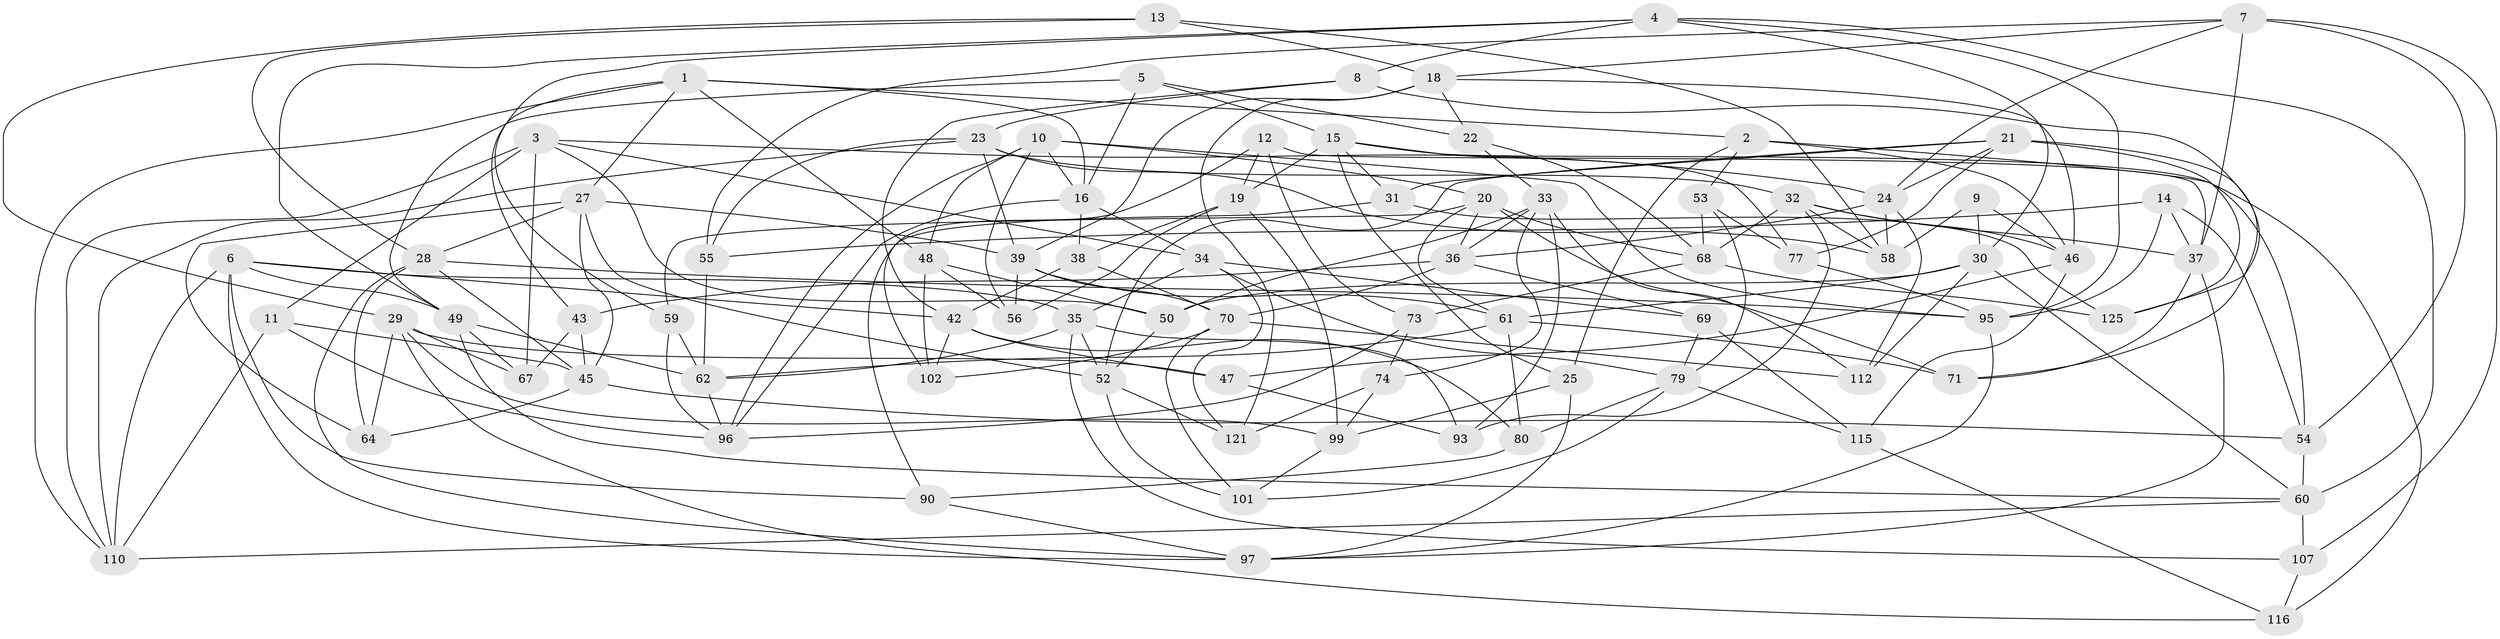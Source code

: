 // original degree distribution, {4: 1.0}
// Generated by graph-tools (version 1.1) at 2025/11/02/27/25 16:11:48]
// undirected, 81 vertices, 204 edges
graph export_dot {
graph [start="1"]
  node [color=gray90,style=filled];
  1 [super="+122"];
  2 [super="+44"];
  3 [super="+103"];
  4 [super="+41"];
  5;
  6 [super="+57"];
  7 [super="+17"];
  8;
  9;
  10 [super="+26"];
  11;
  12;
  13;
  14;
  15 [super="+81"];
  16 [super="+66"];
  18 [super="+40"];
  19 [super="+51"];
  20 [super="+75"];
  21 [super="+111"];
  22;
  23 [super="+92"];
  24 [super="+106"];
  25;
  27 [super="+109"];
  28 [super="+91"];
  29 [super="+82"];
  30 [super="+72"];
  31;
  32 [super="+87"];
  33 [super="+124"];
  34 [super="+126"];
  35 [super="+120"];
  36 [super="+105"];
  37 [super="+89"];
  38;
  39 [super="+76"];
  42 [super="+86"];
  43;
  45 [super="+127"];
  46 [super="+63"];
  47;
  48 [super="+117"];
  49 [super="+84"];
  50 [super="+88"];
  52 [super="+123"];
  53;
  54 [super="+78"];
  55;
  56;
  58 [super="+94"];
  59;
  60 [super="+100"];
  61 [super="+65"];
  62 [super="+98"];
  64;
  67;
  68 [super="+83"];
  69;
  70 [super="+108"];
  71;
  73;
  74;
  77;
  79 [super="+85"];
  80;
  90;
  93;
  95 [super="+118"];
  96 [super="+113"];
  97 [super="+114"];
  99 [super="+104"];
  101;
  102;
  107;
  110 [super="+119"];
  112;
  115;
  116;
  121;
  125;
  1 -- 16;
  1 -- 43;
  1 -- 110;
  1 -- 48;
  1 -- 2;
  1 -- 27;
  2 -- 54 [weight=2];
  2 -- 25;
  2 -- 53;
  2 -- 46;
  3 -- 11;
  3 -- 67;
  3 -- 34;
  3 -- 110;
  3 -- 24;
  3 -- 50;
  4 -- 49;
  4 -- 8;
  4 -- 59;
  4 -- 30;
  4 -- 95;
  4 -- 60;
  5 -- 15;
  5 -- 16;
  5 -- 22;
  5 -- 49;
  6 -- 35;
  6 -- 42;
  6 -- 49;
  6 -- 90;
  6 -- 110;
  6 -- 97;
  7 -- 54;
  7 -- 107;
  7 -- 37;
  7 -- 24;
  7 -- 18;
  7 -- 55;
  8 -- 125;
  8 -- 42;
  8 -- 23;
  9 -- 30;
  9 -- 58 [weight=2];
  9 -- 46;
  10 -- 56;
  10 -- 96;
  10 -- 48;
  10 -- 20;
  10 -- 95;
  10 -- 16;
  11 -- 45;
  11 -- 96;
  11 -- 110;
  12 -- 102;
  12 -- 73;
  12 -- 19;
  12 -- 37;
  13 -- 28;
  13 -- 29;
  13 -- 18;
  13 -- 58;
  14 -- 55;
  14 -- 95;
  14 -- 37;
  14 -- 54;
  15 -- 116;
  15 -- 25;
  15 -- 77;
  15 -- 31;
  15 -- 19;
  16 -- 34;
  16 -- 96;
  16 -- 38;
  18 -- 46;
  18 -- 121;
  18 -- 22;
  18 -- 39;
  19 -- 99 [weight=2];
  19 -- 56;
  19 -- 38;
  20 -- 36;
  20 -- 68;
  20 -- 61;
  20 -- 59;
  20 -- 71;
  21 -- 31;
  21 -- 52;
  21 -- 24;
  21 -- 125;
  21 -- 77;
  21 -- 71;
  22 -- 33;
  22 -- 68;
  23 -- 55;
  23 -- 58;
  23 -- 32;
  23 -- 110;
  23 -- 39;
  24 -- 58;
  24 -- 112;
  24 -- 36;
  25 -- 97;
  25 -- 99;
  27 -- 28;
  27 -- 64;
  27 -- 52;
  27 -- 39;
  27 -- 45;
  28 -- 64;
  28 -- 97;
  28 -- 95;
  28 -- 45;
  29 -- 116;
  29 -- 47;
  29 -- 64;
  29 -- 99;
  29 -- 67;
  30 -- 60;
  30 -- 112;
  30 -- 50;
  30 -- 61;
  31 -- 125;
  31 -- 90;
  32 -- 37;
  32 -- 68;
  32 -- 58;
  32 -- 93;
  32 -- 46;
  33 -- 36;
  33 -- 74;
  33 -- 112;
  33 -- 50;
  33 -- 93;
  34 -- 121;
  34 -- 69;
  34 -- 79;
  34 -- 35;
  35 -- 107;
  35 -- 62;
  35 -- 52;
  35 -- 93;
  36 -- 70;
  36 -- 43;
  36 -- 69;
  37 -- 71;
  37 -- 97;
  38 -- 42;
  38 -- 70;
  39 -- 56;
  39 -- 70;
  39 -- 61;
  42 -- 102;
  42 -- 80;
  42 -- 47;
  43 -- 67;
  43 -- 45;
  45 -- 54;
  45 -- 64;
  46 -- 47;
  46 -- 115;
  47 -- 93;
  48 -- 50 [weight=2];
  48 -- 56;
  48 -- 102;
  49 -- 67;
  49 -- 62;
  49 -- 60;
  50 -- 52;
  52 -- 121;
  52 -- 101;
  53 -- 79;
  53 -- 77;
  53 -- 68;
  54 -- 60;
  55 -- 62;
  59 -- 62;
  59 -- 96;
  60 -- 107;
  60 -- 110;
  61 -- 80;
  61 -- 62;
  61 -- 71;
  62 -- 96;
  68 -- 73;
  68 -- 125;
  69 -- 79;
  69 -- 115;
  70 -- 102;
  70 -- 101;
  70 -- 112;
  73 -- 96;
  73 -- 74;
  74 -- 121;
  74 -- 99;
  77 -- 95;
  79 -- 101;
  79 -- 80;
  79 -- 115;
  80 -- 90;
  90 -- 97;
  95 -- 97;
  99 -- 101;
  107 -- 116;
  115 -- 116;
}
